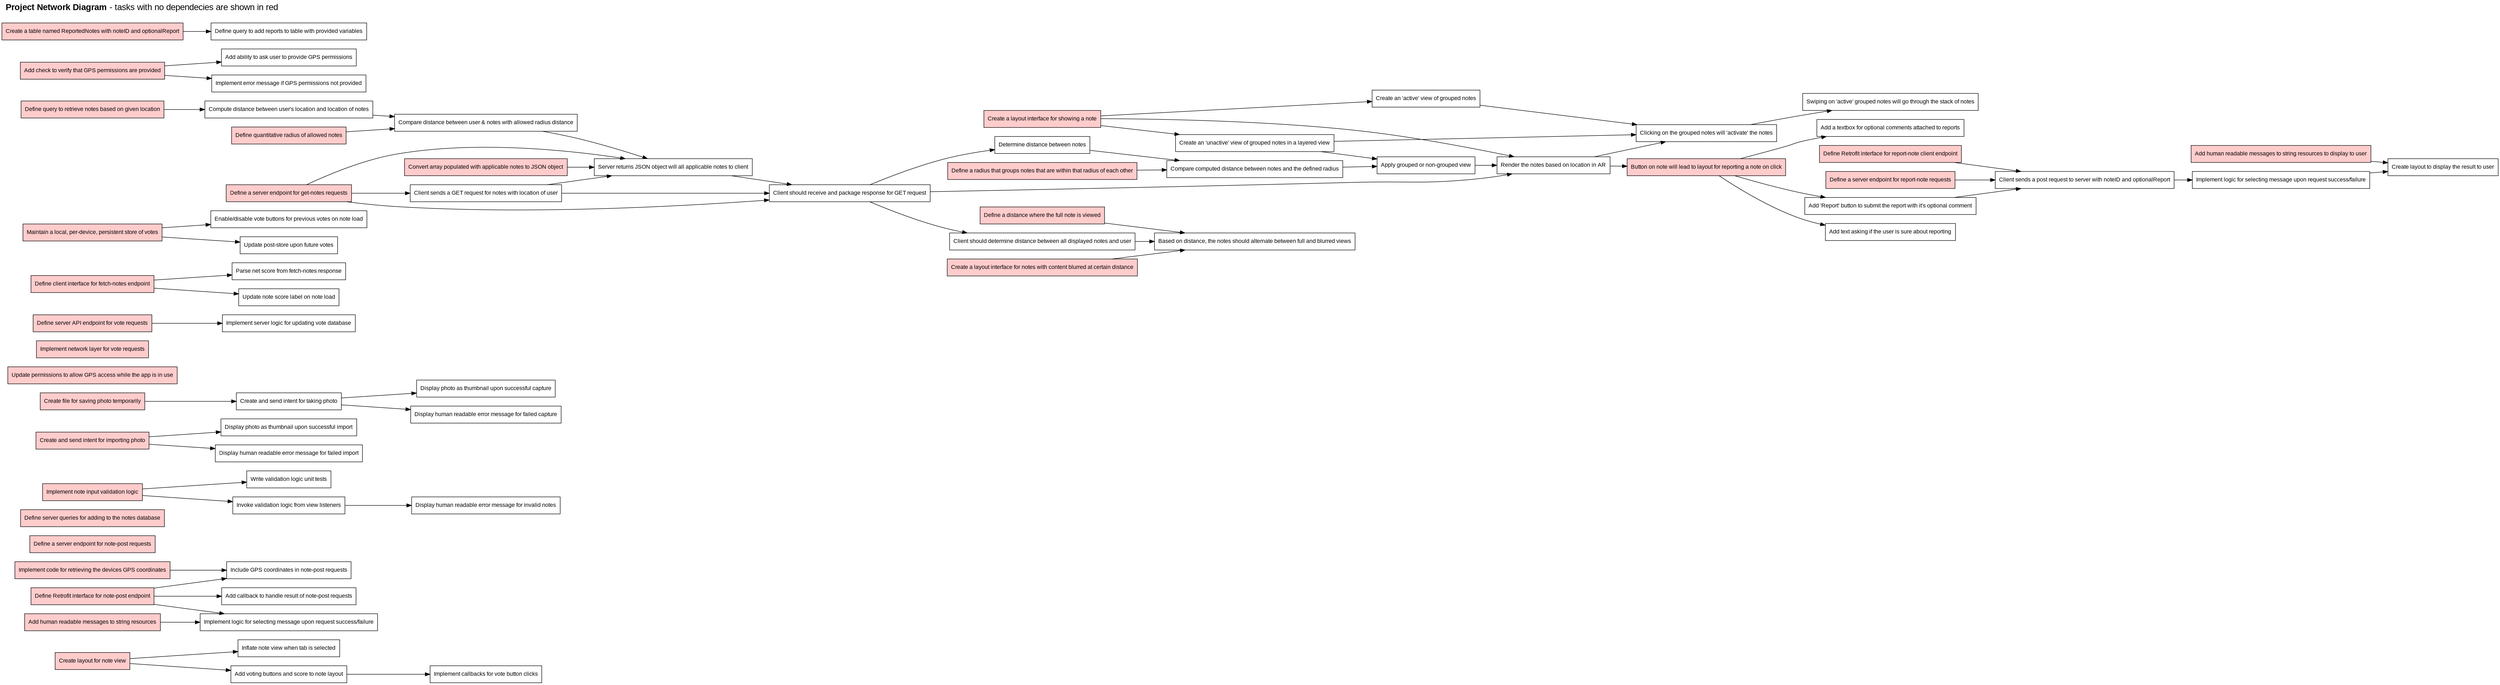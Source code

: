 digraph L {
    fontsize = 18
    fontname = Arial
    labelloc = "t"
    labeljust = "l"
    rankdir="LR"
    label = <<b>Project Network Diagram</b> - tasks with no dependecies are shown in red<br/><br/>>

    /* ---------- Independent tasks ---------- */
    node [shape=record fontname=Arial fontsize=12 style=filled fillcolor="#FFCCCC"]
    0 [label="Create layout for note view"]
    1 [label="Define Retrofit interface for note-post endpoint"]
    2 [label="Define a server endpoint for note-post requests"]
    3 [label="Define server queries for adding to the notes database"]
    4 [label="Implement note input validation logic"]
    5 [label="Create and send intent for importing photo"]
    6 [label="Create file for saving photo temporarily"]
    7 [label="Update permissions to allow GPS access while the app is in use"]
    8 [label="Implement code for retrieving the devices GPS coordinates"]
    9 [label="Add human readable messages to string resources"]
    10 [label="Implement network layer for vote requests"]
    11 [label="Define server API endpoint for vote requests"]
    12 [label="Define client interface for fetch-notes endpoint"]
    13 [label="Maintain a local, per-device, persistent store of votes"]

    14 [label="Define quantitative radius of allowed notes"]
    15 [label="Define query to retrieve notes based on given location"]
    16 [label="Define a server endpoint for get-notes requests"]
    17 [label="Convert array populated with applicable notes to JSON object"]
    18 [label="Create a layout interface for showing a note"]
    19 [label="Define a distance where the full note is viewed"]
    20 [label="Create a layout interface for notes with content blurred at certain distance"]
    21 [label="Define a radius that groups notes that are within that radius of each other"]
    22 [label="Add check to verify that GPS permissions are provided"]
    
    23 [label="Button on note will lead to layout for reporting a note on click"]
    24 [label="Define Retrofit interface for report-note client endpoint"]
    25 [label="Define a server endpoint for report-note requests"]
    26 [label="Create a table named ReportedNotes with noteID and optionalReport"]
    27 [label="Add human readable messages to string resources to display to user"]
        

    /* ---------- Dependent tasks ---------- */
    node [fillcolor="#FFFFFF"]
    0.1 [label="Inflate note view when tab is selected"]
    0.2 [label="Add voting buttons and score to note layout"]
    0.3 [label="Implement callbacks for vote button clicks"]
    0 -> 0.1, 0.2; 0.2 -> 0.3;

    1.1 [label="Add callback to handle result of note-post requests"]
    1 -> 1.1;

    4.1 [label="Write validation logic unit tests"]
    4.2 [label="Invoke validation logic from view listeners"]
    4.3 [label="Display human readable error message for invalid notes"]
    4 -> 4.1, 4.2; 4.2 -> 4.3;

    5.1 [label="Display photo as thumbnail upon successful import"]
    5.2 [label="Display human readable error message for failed import"]
    5 -> 5.1, 5.2;

    6.1 [label="Create and send intent for taking photo"]
    6.2 [label="Display photo as thumbnail upon successful capture"]
    6.3 [label="Display human readable error message for failed capture"]
    6 -> 6.1; 6.1 -> 6.2; 6.1 -> 6.3;

    8.1 [label="Include GPS coordinates in note-post requests"]
    8 -> 8.1; 1 -> 8.1;

    9.1 [label="Implement logic for selecting message upon request success/failure"]
    9 -> 9.1; 1 -> 9.1;

    11.1 [label="Implement server logic for updating vote database"]
    11 -> 11.1;

    12.1 [label="Parse net score from fetch-notes response"]
    12.2 [label="Update note score label on note load"]
    12 -> 12.1; 12 -> 12.2;

    13.1 [label="Enable/disable vote buttons for previous votes on note load"]
    13.2 [label="Update post-store upon future votes"]
    13 -> 13.1; 13 -> 13.2;

    14.0 [label="Compare distance between user & notes with allowed radius distance"]
    14.1 [label="Server returns JSON object will all applicable notes to client"]
    14.2 [label="Client should receive and package response for GET request"]
    14.3 [label="Apply grouped or non-grouped view"]
    14.4 [label="Render the notes based on location in AR"]
    14.5 [label="Client should determine distance between all displayed notes and user"]
    14.6 [label="Determine distance between notes"]
    14.7 [label="Clicking on the grouped notes will 'activate' the notes"]
    14.8 [label="Based on distance, the notes should alternate between full and blurred views"]
    14.9 [label="Compare computed distance between notes and the defined radius"]
    14.10 [label="Swiping on 'active' grouped notes will go through the stack of notes"]
    14 -> 14.0;
    14.0 -> 14.1;
    14.1 -> 14.2;
    14.2 -> 14.4, 14.5, 14.6;
    14.4 -> 14.7, 23; 14.5 -> 14.8; 14.6 -> 14.9;
    14.7 -> 14.10; 14.9 -> 14.3;
    14.3 -> 14.4;

    15.0 [label="Compute distance between user's location and location of notes"]
    15 -> 15.0;
    15.0 -> 14.0;

    16.0 [label="Client sends a GET request for notes with location of user"]
    16 -> 16.0, 14.2, 14.1;
    16.0 -> 14.1, 14.2;

    17 -> 14.1
    
    18.0 [label="Create an 'unactive' view of grouped notes in a layered view"]
    18.1 [label="Create an 'active' view of grouped notes"]
    18 -> 14.4, 18.0, 18.1;
    18.0 -> 14.3, 14.7;
    18.1 -> 14.7;

    19 -> 14.8

    20 -> 14.8

    21 -> 14.9

    22.0 [label="Add ability to ask user to provide GPS permissions"]
    22.1 [label="Implement error message if GPS permissions not provided"]
    22 -> 22.0, 22.1;

    23 [label="Button on note will lead to layout for reporting a note on click"]
    23.0 [label="Add text asking if the user is sure about reporting"]
    23.1 [label="Add a textbox for optional comments attached to reports"]
    23.2 [label="Add 'Report' button to submit the report with it's optional comment"]
    23.4 [label="Implement logic for selecting message upon request success/failure"]
    23 -> 23.0, 23.1, 23.2; 23.2 -> 24.0; 24.0 -> 23.4; 23.4 -> 27.0;

    24.0 [label="Client sends a post request to server with noteID and optionalReport"]
    24 -> 24.0;

    25 -> 24.0;


    26.0 [label="Define query to add reports to table with provided variables"]
    26 -> 26.0;

    27.0 [label="Create layout to display the result to user"]
    27 -> 27.0;
}